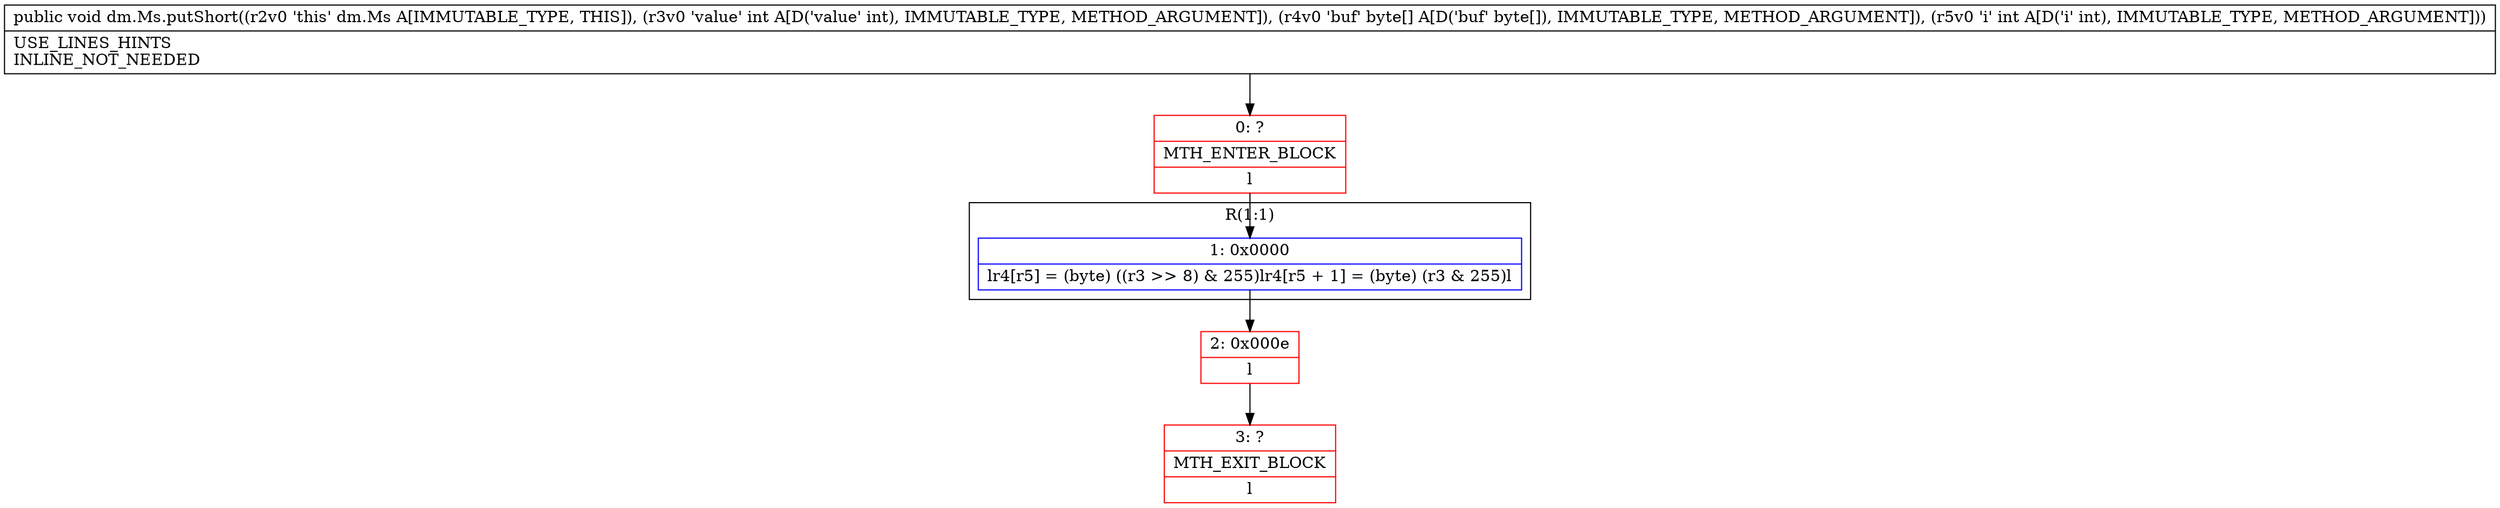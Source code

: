digraph "CFG fordm.Ms.putShort(I[BI)V" {
subgraph cluster_Region_1589004366 {
label = "R(1:1)";
node [shape=record,color=blue];
Node_1 [shape=record,label="{1\:\ 0x0000|lr4[r5] = (byte) ((r3 \>\> 8) & 255)lr4[r5 + 1] = (byte) (r3 & 255)l}"];
}
Node_0 [shape=record,color=red,label="{0\:\ ?|MTH_ENTER_BLOCK\l|l}"];
Node_2 [shape=record,color=red,label="{2\:\ 0x000e|l}"];
Node_3 [shape=record,color=red,label="{3\:\ ?|MTH_EXIT_BLOCK\l|l}"];
MethodNode[shape=record,label="{public void dm.Ms.putShort((r2v0 'this' dm.Ms A[IMMUTABLE_TYPE, THIS]), (r3v0 'value' int A[D('value' int), IMMUTABLE_TYPE, METHOD_ARGUMENT]), (r4v0 'buf' byte[] A[D('buf' byte[]), IMMUTABLE_TYPE, METHOD_ARGUMENT]), (r5v0 'i' int A[D('i' int), IMMUTABLE_TYPE, METHOD_ARGUMENT]))  | USE_LINES_HINTS\lINLINE_NOT_NEEDED\l}"];
MethodNode -> Node_0;
Node_1 -> Node_2;
Node_0 -> Node_1;
Node_2 -> Node_3;
}


